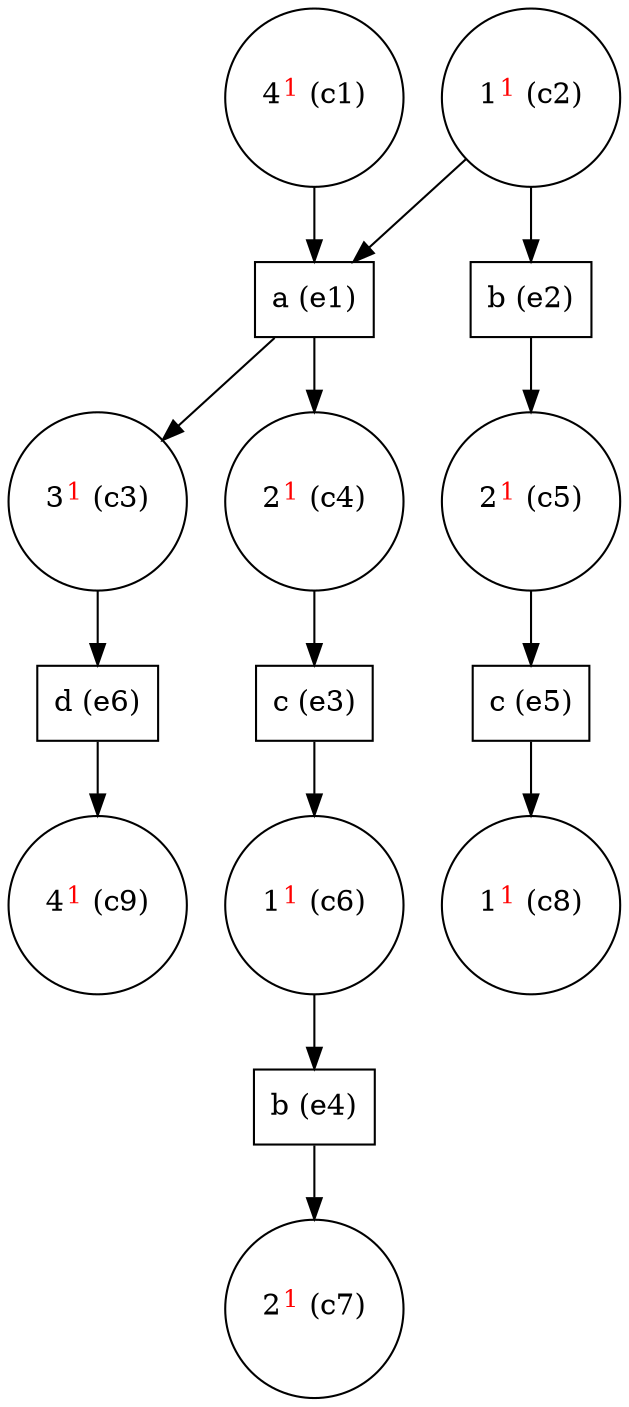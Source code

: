 digraph test {
  c1 -> e1;
  c2 -> e2;
  c2 -> e1;
  e1 -> c3;
  c3 -> e6;
  e1 -> c4;
  c4 -> e3;
  e2 -> c5;
  c5 -> e5;
  e3 -> c6;
  c6 -> e4;
  e4 -> c7;
  e5 -> c8;
  e6 -> c9;
  c1 [label= <4<FONT COLOR="red"><SUP>1</SUP></FONT>&nbsp;(c1)> shape=circle];
  c2 [label= <1<FONT COLOR="red"><SUP>1</SUP></FONT>&nbsp;(c2)> shape=circle];
  c3 [label= <3<FONT COLOR="red"><SUP>1</SUP></FONT>&nbsp;(c3)> shape=circle];
  c4 [label= <2<FONT COLOR="red"><SUP>1</SUP></FONT>&nbsp;(c4)> shape=circle];
  c5 [label= <2<FONT COLOR="red"><SUP>1</SUP></FONT>&nbsp;(c5)> shape=circle];
  c6 [label= <1<FONT COLOR="red"><SUP>1</SUP></FONT>&nbsp;(c6)> shape=circle];
  c7 [label= <2<FONT COLOR="red"><SUP>1</SUP></FONT>&nbsp;(c7)> shape=circle];
  c8 [label= <1<FONT COLOR="red"><SUP>1</SUP></FONT>&nbsp;(c8)> shape=circle];
  c9 [label= <4<FONT COLOR="red"><SUP>1</SUP></FONT>&nbsp;(c9)> shape=circle];
  e1 [label="a (e1)" shape=box];
  e2 [label="b (e2)" shape=box];
  e3 [label="c (e3)" shape=box];
  e4 [label="b (e4)" shape=box];
  e5 [label="c (e5)" shape=box];
  e6 [label="d (e6)" shape=box];
}
